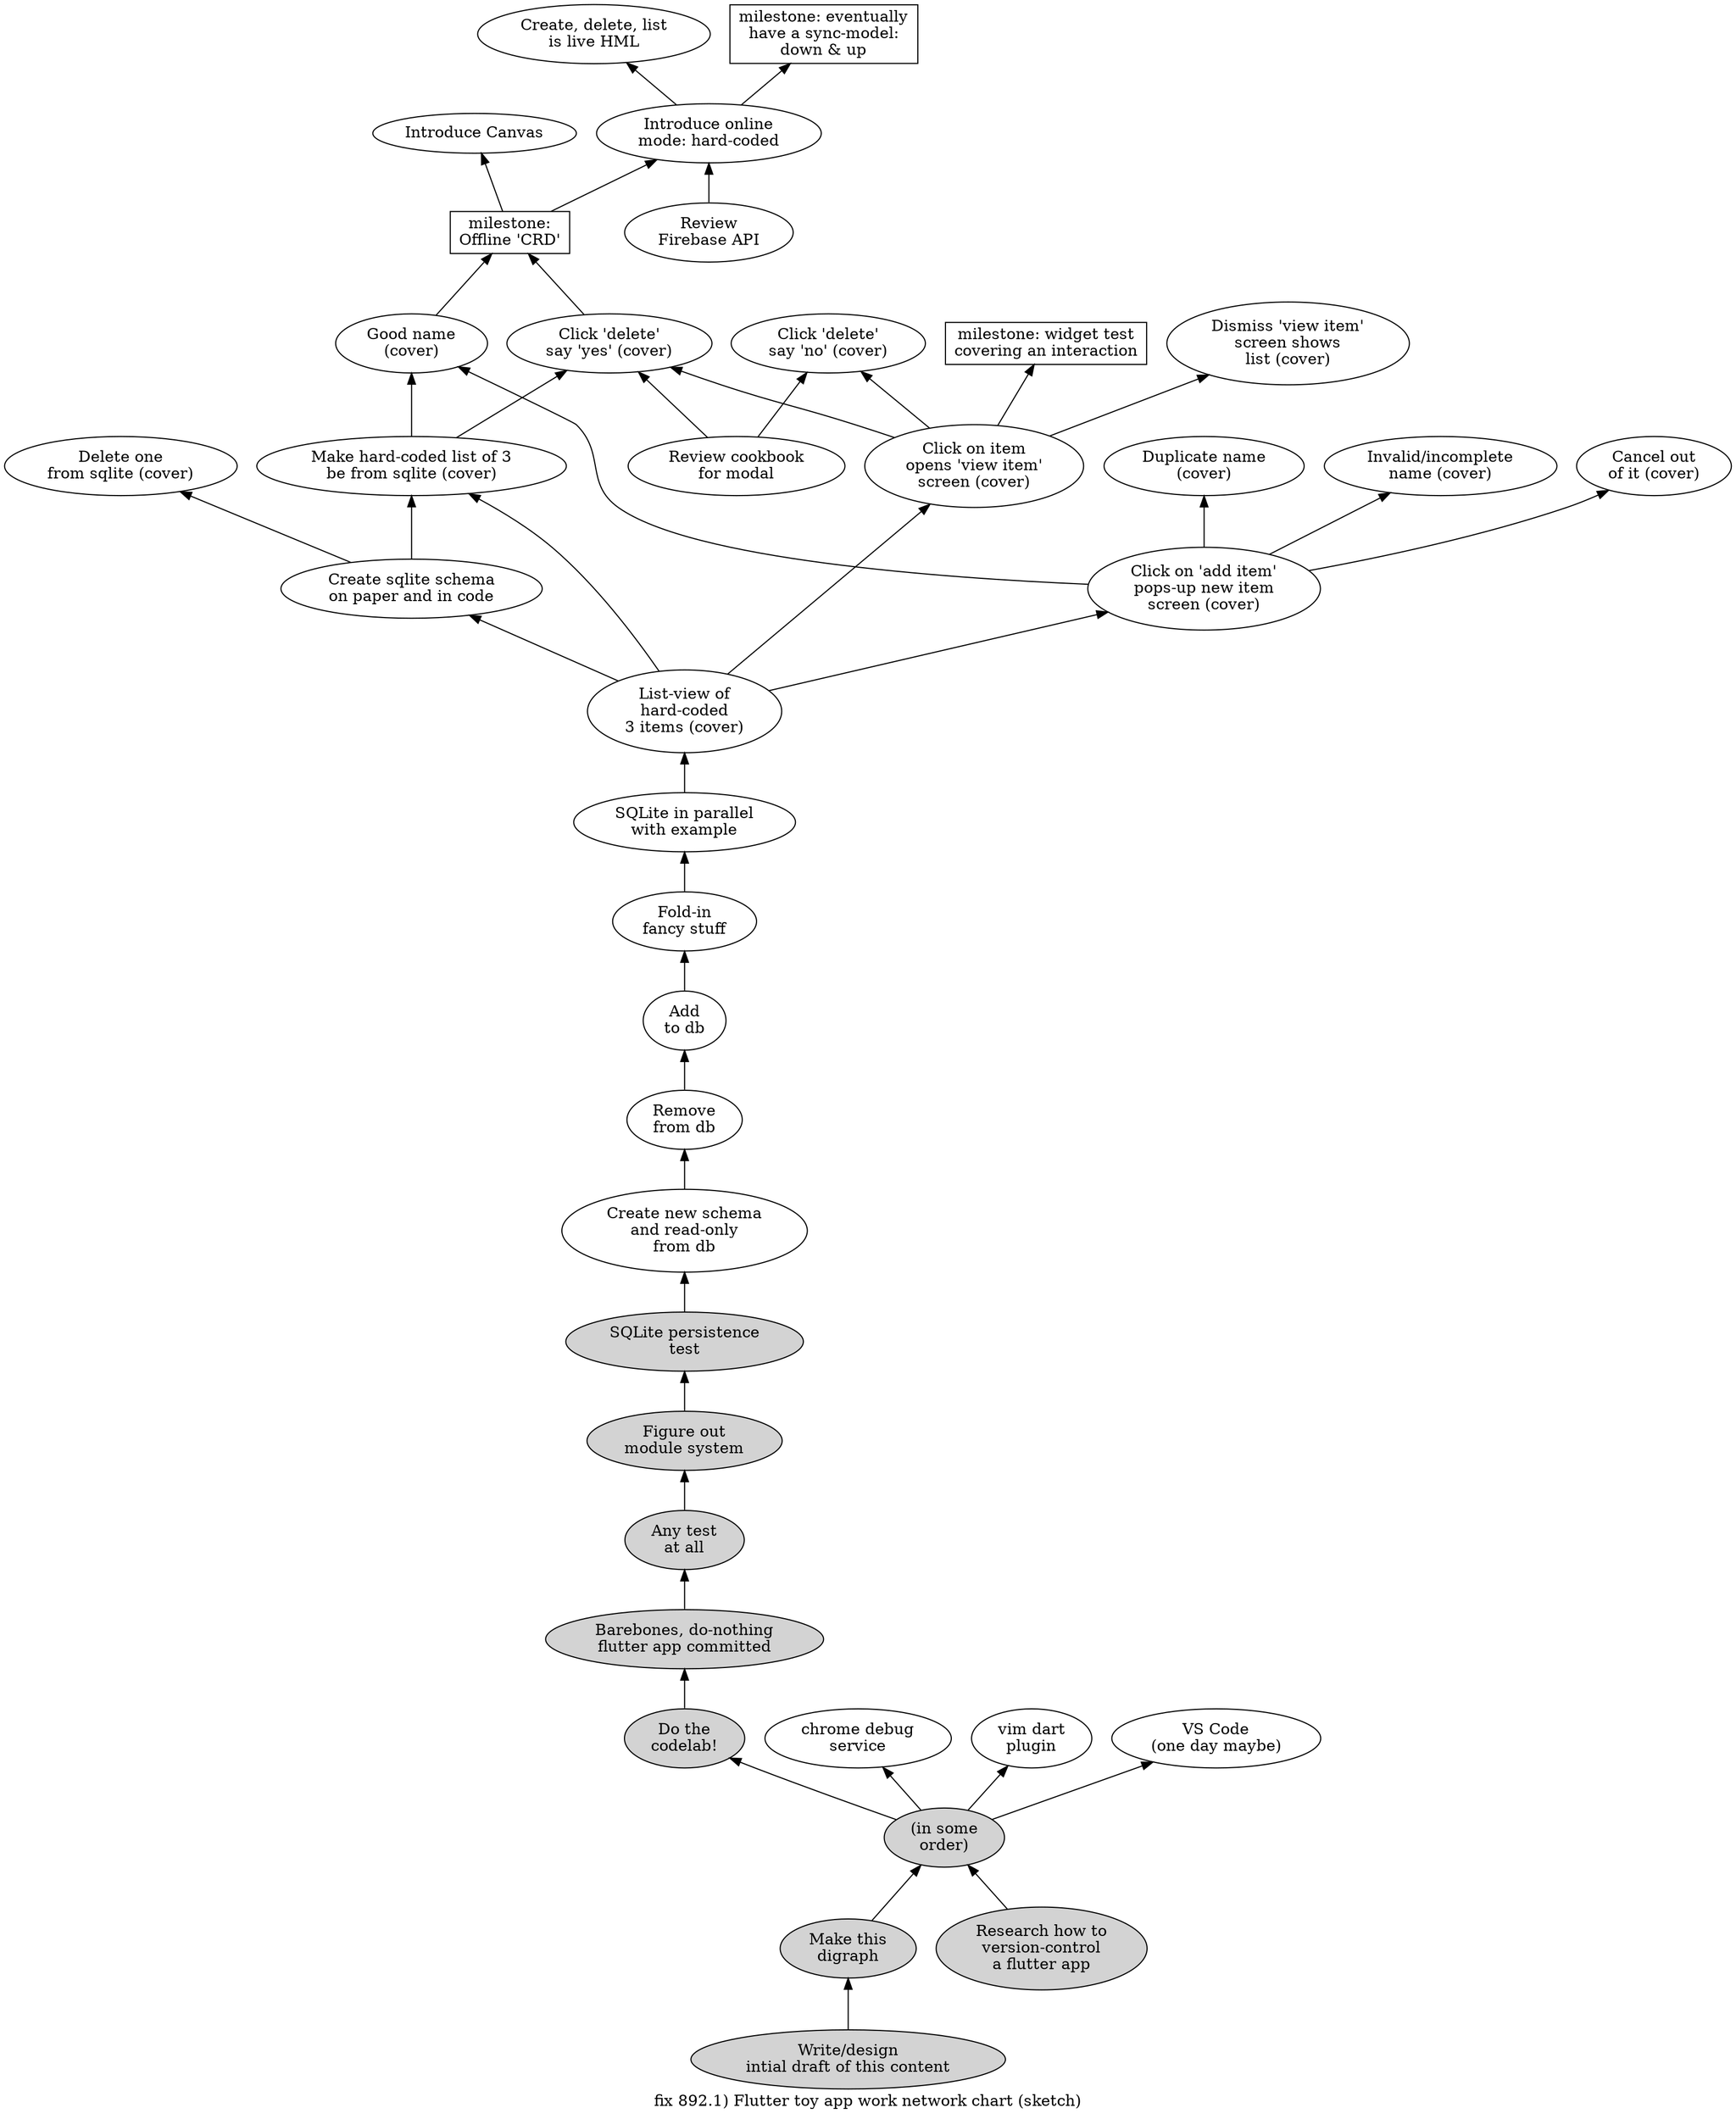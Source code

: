 digraph g {
label="fix 892.1) Flutter toy app work network chart (sketch)"

/*
Note: at writing, this graph exists "in parallel" as a hand-written
table in our notebook, roughly following a PERT-chart structure.

(We switched from analog to digital for this one part of it because we
did not want to attempt this visualization by hand!)

The node identifiers are allocated "by hand" pseudo-randomly. As such, the
identifiers (and especially their relative "size") are meaningless. (We *did*
step over some allocations that could be confusing, like "QA" and "UX".)

The order of the nodes in this file corresponds to the order we wrote
the nodes in our notebook, which was from the bottom of the page upwards
in the order in which we thought of them.
*/

rankdir="BT"
_HX [label="milestone:\nOffline 'CRD'" shape=rect]
_AA->_HX
_7A->_HX
_SN [label="Make this\ndigraph" style=filled]
_4G->_SN
_TU [label="Introduce Canvas"]
_HX->_TU
_4G [label="Write/design\nintial draft of this content" style=filled]
_8K [label="Create, delete, list\nis live HML"]
_WG->_8K
_QD [label="Review\nFirebase API"]
_WG [label="Introduce online\nmode: hard-coded"]
_HX->_WG
_QD->_WG
_AA [label="Good name\n(cover)"]
_QU->_AA
_6G->_AA
_KG [label="Duplicate name\n(cover)"]
_6G->_KG
_7X [label="Invalid/incomplete\nname (cover)"]
_6G->_7X
_LA [label="Cancel out\nof it (cover)"]
_6G->_LA
_6G [label="Click on 'add item'\npops-up new item\nscreen (cover)"]
_YU->_6G
_TA [label="Review cookbook\nfor modal"]
_LH [label="Click 'delete'\nsay 'no' (cover)"]
_TA->_LH
_2N->_LH
_7A [label="Click 'delete'\nsay 'yes' (cover)"]
_QU->_7A
_TA->_7A
_2N->_7A
_LU [label="Dismiss 'view item'\nscreen shows\nlist (cover)"]
_2N->_LU
_2N [label="Click on item\nopens 'view item'\nscreen (cover)"]
_YU->_2N
_UK [label="Delete one\nfrom sqlite (cover)"]
_DR->_UK
_QU [label="Make hard-coded list of 3\nbe from sqlite (cover)"]
_DR->_QU
_YU->_QU
_DR [label="Create sqlite schema\non paper and in code"]
_YU->_DR
_GN [label="milestone: widget test\ncovering an interaction" shape=rect]
_2N->_GN
_YU [label="List-view of\nhard-coded\n3 items (cover)"]
_PN->_YU
_9B [label="milestone: eventually\nhave a sync-model:\ndown & up" shape=rect]
_WG->_9B
_UG [label="Figure out\nmodule system" style=filled]
_EK->_UG
_EK [label="Any test\nat all" style=filled]
_AX->_EK
_PN [label="SQLite in parallel\nwith example"]
_RN->_PN
_RN [label="Fold-in\nfancy stuff"]
_QR->_RN
_QR [label="Add\nto db"]
_VG->_QR
_VG [label="Remove\nfrom db"]
_JK->_VG
_JK [label="Create new schema\nand read-only\nfrom db"]
_KR->_JK
_KR [label="SQLite persistence\ntest" style=filled]
_UG->_KR
_AX [label="Barebones, do-nothing\nflutter app committed" style=filled]
_BR->_AX
_BR [label="Do the\ncodelab!" style=filled]
_SG [label="chrome debug\nservice"]
_CX [label="vim dart\nplugin"]
_3G [label="VS Code\n(one day maybe)"]
_01 [label="(in some\norder)" style=filled]
_01->_3G
_01->_BR
_01->_CX
_01->_SG
_QN->_01
_SN->_01
_QN [label="Research how to\nversion-control\na flutter app" style=filled]
}

/*
# #born
*/
